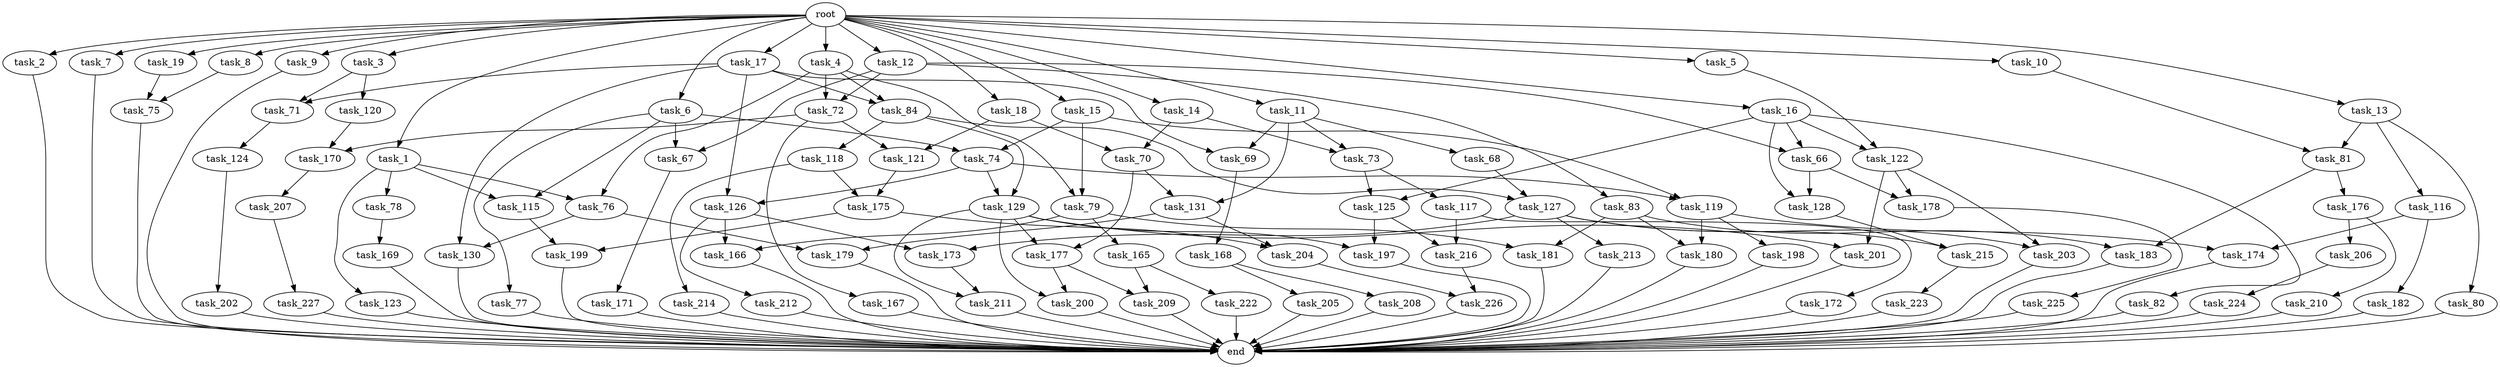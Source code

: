 digraph G {
  root [size="0.000000"];
  task_1 [size="1024.000000"];
  task_2 [size="1024.000000"];
  task_3 [size="1024.000000"];
  task_4 [size="1024.000000"];
  task_5 [size="1024.000000"];
  task_6 [size="1024.000000"];
  task_7 [size="1024.000000"];
  task_8 [size="1024.000000"];
  task_9 [size="1024.000000"];
  task_10 [size="1024.000000"];
  task_11 [size="1024.000000"];
  task_12 [size="1024.000000"];
  task_13 [size="1024.000000"];
  task_14 [size="1024.000000"];
  task_15 [size="1024.000000"];
  task_16 [size="1024.000000"];
  task_17 [size="1024.000000"];
  task_18 [size="1024.000000"];
  task_19 [size="1024.000000"];
  task_66 [size="730144440320.000000"];
  task_67 [size="1116691496960.000000"];
  task_68 [size="695784701952.000000"];
  task_69 [size="833223655424.000000"];
  task_70 [size="249108103168.000000"];
  task_71 [size="996432412672.000000"];
  task_72 [size="730144440320.000000"];
  task_73 [size="730144440320.000000"];
  task_74 [size="1116691496960.000000"];
  task_75 [size="687194767360.000000"];
  task_76 [size="386547056640.000000"];
  task_77 [size="695784701952.000000"];
  task_78 [size="77309411328.000000"];
  task_79 [size="730144440320.000000"];
  task_80 [size="309237645312.000000"];
  task_81 [size="446676598784.000000"];
  task_82 [size="309237645312.000000"];
  task_83 [size="420906795008.000000"];
  task_84 [size="446676598784.000000"];
  task_115 [size="773094113280.000000"];
  task_116 [size="309237645312.000000"];
  task_117 [size="420906795008.000000"];
  task_118 [size="77309411328.000000"];
  task_119 [size="970662608896.000000"];
  task_120 [size="858993459200.000000"];
  task_121 [size="910533066752.000000"];
  task_122 [size="386547056640.000000"];
  task_123 [size="77309411328.000000"];
  task_124 [size="309237645312.000000"];
  task_125 [size="730144440320.000000"];
  task_126 [size="687194767360.000000"];
  task_127 [size="111669149696.000000"];
  task_128 [size="446676598784.000000"];
  task_129 [size="627065225216.000000"];
  task_130 [size="558345748480.000000"];
  task_131 [size="833223655424.000000"];
  task_165 [size="77309411328.000000"];
  task_166 [size="386547056640.000000"];
  task_167 [size="695784701952.000000"];
  task_168 [size="420906795008.000000"];
  task_169 [size="214748364800.000000"];
  task_170 [size="730144440320.000000"];
  task_171 [size="420906795008.000000"];
  task_172 [size="695784701952.000000"];
  task_173 [size="386547056640.000000"];
  task_174 [size="1279900254208.000000"];
  task_175 [size="1099511627776.000000"];
  task_176 [size="309237645312.000000"];
  task_177 [size="274877906944.000000"];
  task_178 [size="833223655424.000000"];
  task_179 [size="841813590016.000000"];
  task_180 [size="730144440320.000000"];
  task_181 [size="386547056640.000000"];
  task_182 [size="858993459200.000000"];
  task_183 [size="618475290624.000000"];
  task_197 [size="996432412672.000000"];
  task_198 [size="420906795008.000000"];
  task_199 [size="1168231104512.000000"];
  task_200 [size="558345748480.000000"];
  task_201 [size="833223655424.000000"];
  task_202 [size="309237645312.000000"];
  task_203 [size="773094113280.000000"];
  task_204 [size="730144440320.000000"];
  task_205 [size="549755813888.000000"];
  task_206 [size="549755813888.000000"];
  task_207 [size="549755813888.000000"];
  task_208 [size="549755813888.000000"];
  task_209 [size="841813590016.000000"];
  task_210 [size="549755813888.000000"];
  task_211 [size="996432412672.000000"];
  task_212 [size="309237645312.000000"];
  task_213 [size="77309411328.000000"];
  task_214 [size="549755813888.000000"];
  task_215 [size="936302870528.000000"];
  task_216 [size="1554778161152.000000"];
  task_222 [size="420906795008.000000"];
  task_223 [size="695784701952.000000"];
  task_224 [size="214748364800.000000"];
  task_225 [size="858993459200.000000"];
  task_226 [size="584115552256.000000"];
  task_227 [size="549755813888.000000"];
  end [size="0.000000"];

  root -> task_1 [size="1.000000"];
  root -> task_2 [size="1.000000"];
  root -> task_3 [size="1.000000"];
  root -> task_4 [size="1.000000"];
  root -> task_5 [size="1.000000"];
  root -> task_6 [size="1.000000"];
  root -> task_7 [size="1.000000"];
  root -> task_8 [size="1.000000"];
  root -> task_9 [size="1.000000"];
  root -> task_10 [size="1.000000"];
  root -> task_11 [size="1.000000"];
  root -> task_12 [size="1.000000"];
  root -> task_13 [size="1.000000"];
  root -> task_14 [size="1.000000"];
  root -> task_15 [size="1.000000"];
  root -> task_16 [size="1.000000"];
  root -> task_17 [size="1.000000"];
  root -> task_18 [size="1.000000"];
  root -> task_19 [size="1.000000"];
  task_1 -> task_76 [size="75497472.000000"];
  task_1 -> task_78 [size="75497472.000000"];
  task_1 -> task_115 [size="75497472.000000"];
  task_1 -> task_123 [size="75497472.000000"];
  task_2 -> end [size="1.000000"];
  task_3 -> task_71 [size="838860800.000000"];
  task_3 -> task_120 [size="838860800.000000"];
  task_4 -> task_72 [size="301989888.000000"];
  task_4 -> task_76 [size="301989888.000000"];
  task_4 -> task_79 [size="301989888.000000"];
  task_4 -> task_84 [size="301989888.000000"];
  task_5 -> task_122 [size="75497472.000000"];
  task_6 -> task_67 [size="679477248.000000"];
  task_6 -> task_74 [size="679477248.000000"];
  task_6 -> task_77 [size="679477248.000000"];
  task_6 -> task_115 [size="679477248.000000"];
  task_7 -> end [size="1.000000"];
  task_8 -> task_75 [size="134217728.000000"];
  task_9 -> end [size="1.000000"];
  task_10 -> task_81 [size="134217728.000000"];
  task_11 -> task_68 [size="679477248.000000"];
  task_11 -> task_69 [size="679477248.000000"];
  task_11 -> task_73 [size="679477248.000000"];
  task_11 -> task_131 [size="679477248.000000"];
  task_12 -> task_66 [size="411041792.000000"];
  task_12 -> task_67 [size="411041792.000000"];
  task_12 -> task_72 [size="411041792.000000"];
  task_12 -> task_83 [size="411041792.000000"];
  task_13 -> task_80 [size="301989888.000000"];
  task_13 -> task_81 [size="301989888.000000"];
  task_13 -> task_116 [size="301989888.000000"];
  task_14 -> task_70 [size="33554432.000000"];
  task_14 -> task_73 [size="33554432.000000"];
  task_15 -> task_74 [size="411041792.000000"];
  task_15 -> task_79 [size="411041792.000000"];
  task_15 -> task_119 [size="411041792.000000"];
  task_16 -> task_66 [size="301989888.000000"];
  task_16 -> task_82 [size="301989888.000000"];
  task_16 -> task_122 [size="301989888.000000"];
  task_16 -> task_125 [size="301989888.000000"];
  task_16 -> task_128 [size="301989888.000000"];
  task_17 -> task_69 [size="134217728.000000"];
  task_17 -> task_71 [size="134217728.000000"];
  task_17 -> task_84 [size="134217728.000000"];
  task_17 -> task_126 [size="134217728.000000"];
  task_17 -> task_130 [size="134217728.000000"];
  task_18 -> task_70 [size="209715200.000000"];
  task_18 -> task_121 [size="209715200.000000"];
  task_19 -> task_75 [size="536870912.000000"];
  task_66 -> task_128 [size="134217728.000000"];
  task_66 -> task_178 [size="134217728.000000"];
  task_67 -> task_171 [size="411041792.000000"];
  task_68 -> task_127 [size="33554432.000000"];
  task_69 -> task_168 [size="411041792.000000"];
  task_70 -> task_131 [size="134217728.000000"];
  task_70 -> task_177 [size="134217728.000000"];
  task_71 -> task_124 [size="301989888.000000"];
  task_72 -> task_121 [size="679477248.000000"];
  task_72 -> task_167 [size="679477248.000000"];
  task_72 -> task_170 [size="679477248.000000"];
  task_73 -> task_117 [size="411041792.000000"];
  task_73 -> task_125 [size="411041792.000000"];
  task_74 -> task_119 [size="536870912.000000"];
  task_74 -> task_126 [size="536870912.000000"];
  task_74 -> task_129 [size="536870912.000000"];
  task_75 -> end [size="1.000000"];
  task_76 -> task_130 [size="411041792.000000"];
  task_76 -> task_179 [size="411041792.000000"];
  task_77 -> end [size="1.000000"];
  task_78 -> task_169 [size="209715200.000000"];
  task_79 -> task_165 [size="75497472.000000"];
  task_79 -> task_166 [size="75497472.000000"];
  task_79 -> task_181 [size="75497472.000000"];
  task_80 -> end [size="1.000000"];
  task_81 -> task_176 [size="301989888.000000"];
  task_81 -> task_183 [size="301989888.000000"];
  task_82 -> end [size="1.000000"];
  task_83 -> task_180 [size="301989888.000000"];
  task_83 -> task_181 [size="301989888.000000"];
  task_83 -> task_183 [size="301989888.000000"];
  task_84 -> task_118 [size="75497472.000000"];
  task_84 -> task_127 [size="75497472.000000"];
  task_84 -> task_129 [size="75497472.000000"];
  task_115 -> task_199 [size="838860800.000000"];
  task_116 -> task_174 [size="838860800.000000"];
  task_116 -> task_182 [size="838860800.000000"];
  task_117 -> task_172 [size="679477248.000000"];
  task_117 -> task_216 [size="679477248.000000"];
  task_118 -> task_175 [size="536870912.000000"];
  task_118 -> task_214 [size="536870912.000000"];
  task_119 -> task_174 [size="411041792.000000"];
  task_119 -> task_180 [size="411041792.000000"];
  task_119 -> task_198 [size="411041792.000000"];
  task_120 -> task_170 [size="33554432.000000"];
  task_121 -> task_175 [size="536870912.000000"];
  task_122 -> task_178 [size="679477248.000000"];
  task_122 -> task_201 [size="679477248.000000"];
  task_122 -> task_203 [size="679477248.000000"];
  task_123 -> end [size="1.000000"];
  task_124 -> task_202 [size="301989888.000000"];
  task_125 -> task_197 [size="838860800.000000"];
  task_125 -> task_216 [size="838860800.000000"];
  task_126 -> task_166 [size="301989888.000000"];
  task_126 -> task_173 [size="301989888.000000"];
  task_126 -> task_212 [size="301989888.000000"];
  task_127 -> task_173 [size="75497472.000000"];
  task_127 -> task_203 [size="75497472.000000"];
  task_127 -> task_213 [size="75497472.000000"];
  task_127 -> task_215 [size="75497472.000000"];
  task_128 -> task_215 [size="838860800.000000"];
  task_129 -> task_177 [size="134217728.000000"];
  task_129 -> task_197 [size="134217728.000000"];
  task_129 -> task_200 [size="134217728.000000"];
  task_129 -> task_201 [size="134217728.000000"];
  task_129 -> task_211 [size="134217728.000000"];
  task_130 -> end [size="1.000000"];
  task_131 -> task_179 [size="411041792.000000"];
  task_131 -> task_204 [size="411041792.000000"];
  task_165 -> task_209 [size="411041792.000000"];
  task_165 -> task_222 [size="411041792.000000"];
  task_166 -> end [size="1.000000"];
  task_167 -> end [size="1.000000"];
  task_168 -> task_205 [size="536870912.000000"];
  task_168 -> task_208 [size="536870912.000000"];
  task_169 -> end [size="1.000000"];
  task_170 -> task_207 [size="536870912.000000"];
  task_171 -> end [size="1.000000"];
  task_172 -> end [size="1.000000"];
  task_173 -> task_211 [size="838860800.000000"];
  task_174 -> end [size="1.000000"];
  task_175 -> task_199 [size="301989888.000000"];
  task_175 -> task_204 [size="301989888.000000"];
  task_176 -> task_206 [size="536870912.000000"];
  task_176 -> task_210 [size="536870912.000000"];
  task_177 -> task_200 [size="411041792.000000"];
  task_177 -> task_209 [size="411041792.000000"];
  task_178 -> task_225 [size="838860800.000000"];
  task_179 -> end [size="1.000000"];
  task_180 -> end [size="1.000000"];
  task_181 -> end [size="1.000000"];
  task_182 -> end [size="1.000000"];
  task_183 -> end [size="1.000000"];
  task_197 -> end [size="1.000000"];
  task_198 -> end [size="1.000000"];
  task_199 -> end [size="1.000000"];
  task_200 -> end [size="1.000000"];
  task_201 -> end [size="1.000000"];
  task_202 -> end [size="1.000000"];
  task_203 -> end [size="1.000000"];
  task_204 -> task_226 [size="536870912.000000"];
  task_205 -> end [size="1.000000"];
  task_206 -> task_224 [size="209715200.000000"];
  task_207 -> task_227 [size="536870912.000000"];
  task_208 -> end [size="1.000000"];
  task_209 -> end [size="1.000000"];
  task_210 -> end [size="1.000000"];
  task_211 -> end [size="1.000000"];
  task_212 -> end [size="1.000000"];
  task_213 -> end [size="1.000000"];
  task_214 -> end [size="1.000000"];
  task_215 -> task_223 [size="679477248.000000"];
  task_216 -> task_226 [size="33554432.000000"];
  task_222 -> end [size="1.000000"];
  task_223 -> end [size="1.000000"];
  task_224 -> end [size="1.000000"];
  task_225 -> end [size="1.000000"];
  task_226 -> end [size="1.000000"];
  task_227 -> end [size="1.000000"];
}
